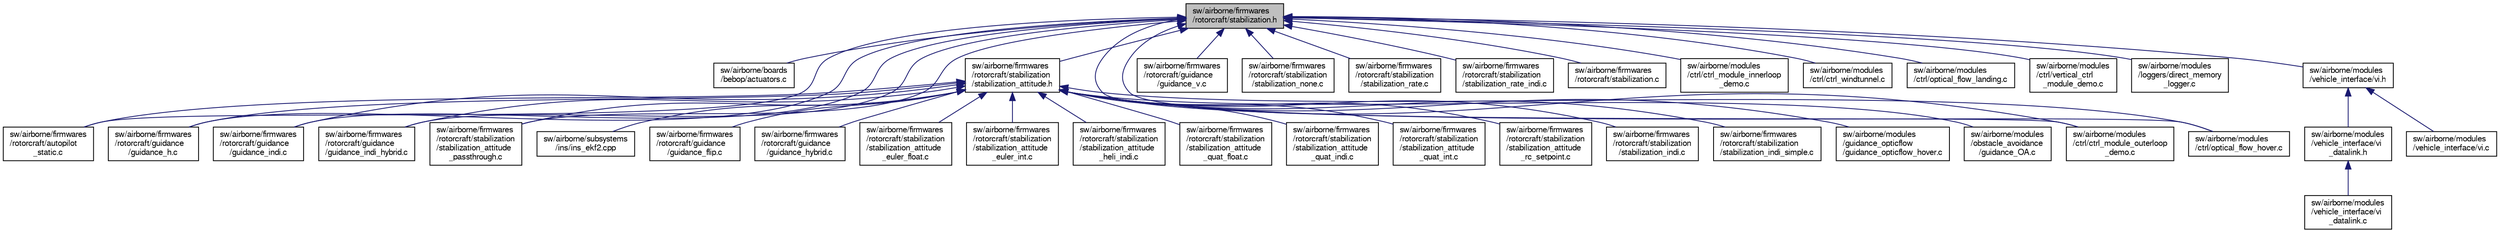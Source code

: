 digraph "sw/airborne/firmwares/rotorcraft/stabilization.h"
{
  edge [fontname="FreeSans",fontsize="10",labelfontname="FreeSans",labelfontsize="10"];
  node [fontname="FreeSans",fontsize="10",shape=record];
  Node1 [label="sw/airborne/firmwares\l/rotorcraft/stabilization.h",height=0.2,width=0.4,color="black", fillcolor="grey75", style="filled", fontcolor="black"];
  Node1 -> Node2 [dir="back",color="midnightblue",fontsize="10",style="solid",fontname="FreeSans"];
  Node2 [label="sw/airborne/boards\l/bebop/actuators.c",height=0.2,width=0.4,color="black", fillcolor="white", style="filled",URL="$boards_2bebop_2actuators_8c.html",tooltip="Actuator driver for the bebop and bebop 2. "];
  Node1 -> Node3 [dir="back",color="midnightblue",fontsize="10",style="solid",fontname="FreeSans"];
  Node3 [label="sw/airborne/firmwares\l/rotorcraft/autopilot\l_static.c",height=0.2,width=0.4,color="black", fillcolor="white", style="filled",URL="$rotorcraft_2autopilot__static_8c.html",tooltip="Static autopilot implementation. "];
  Node1 -> Node4 [dir="back",color="midnightblue",fontsize="10",style="solid",fontname="FreeSans"];
  Node4 [label="sw/airborne/firmwares\l/rotorcraft/guidance\l/guidance_h.c",height=0.2,width=0.4,color="black", fillcolor="white", style="filled",URL="$rotorcraft_2guidance_2guidance__h_8c.html",tooltip="Horizontal guidance for rotorcrafts. "];
  Node1 -> Node5 [dir="back",color="midnightblue",fontsize="10",style="solid",fontname="FreeSans"];
  Node5 [label="sw/airborne/firmwares\l/rotorcraft/guidance\l/guidance_indi.c",height=0.2,width=0.4,color="black", fillcolor="white", style="filled",URL="$guidance__indi_8c.html",tooltip="A guidance mode based on Incremental Nonlinear Dynamic Inversion. "];
  Node1 -> Node6 [dir="back",color="midnightblue",fontsize="10",style="solid",fontname="FreeSans"];
  Node6 [label="sw/airborne/firmwares\l/rotorcraft/guidance\l/guidance_indi_hybrid.c",height=0.2,width=0.4,color="black", fillcolor="white", style="filled",URL="$guidance__indi__hybrid_8c.html",tooltip="A guidance mode based on Incremental Nonlinear Dynamic Inversion Come to IROS2016 to learn more! ..."];
  Node1 -> Node7 [dir="back",color="midnightblue",fontsize="10",style="solid",fontname="FreeSans"];
  Node7 [label="sw/airborne/firmwares\l/rotorcraft/guidance\l/guidance_v.c",height=0.2,width=0.4,color="black", fillcolor="white", style="filled",URL="$rotorcraft_2guidance_2guidance__v_8c.html",tooltip="Vertical guidance for rotorcrafts. "];
  Node1 -> Node8 [dir="back",color="midnightblue",fontsize="10",style="solid",fontname="FreeSans"];
  Node8 [label="sw/airborne/firmwares\l/rotorcraft/stabilization\l/stabilization_attitude.h",height=0.2,width=0.4,color="black", fillcolor="white", style="filled",URL="$rotorcraft_2stabilization_2stabilization__attitude_8h.html",tooltip="General attitude stabilization interface for rotorcrafts. "];
  Node8 -> Node3 [dir="back",color="midnightblue",fontsize="10",style="solid",fontname="FreeSans"];
  Node8 -> Node9 [dir="back",color="midnightblue",fontsize="10",style="solid",fontname="FreeSans"];
  Node9 [label="sw/airborne/firmwares\l/rotorcraft/guidance\l/guidance_flip.c",height=0.2,width=0.4,color="black", fillcolor="white", style="filled",URL="$guidance__flip_8c.html",tooltip="Open Loop guidance for making a flip. "];
  Node8 -> Node4 [dir="back",color="midnightblue",fontsize="10",style="solid",fontname="FreeSans"];
  Node8 -> Node10 [dir="back",color="midnightblue",fontsize="10",style="solid",fontname="FreeSans"];
  Node10 [label="sw/airborne/firmwares\l/rotorcraft/guidance\l/guidance_hybrid.c",height=0.2,width=0.4,color="black", fillcolor="white", style="filled",URL="$guidance__hybrid_8c.html",tooltip="Guidance controllers (horizontal and vertical) for Hybrid UAV configurations. "];
  Node8 -> Node5 [dir="back",color="midnightblue",fontsize="10",style="solid",fontname="FreeSans"];
  Node8 -> Node6 [dir="back",color="midnightblue",fontsize="10",style="solid",fontname="FreeSans"];
  Node8 -> Node11 [dir="back",color="midnightblue",fontsize="10",style="solid",fontname="FreeSans"];
  Node11 [label="sw/airborne/firmwares\l/rotorcraft/stabilization\l/stabilization_attitude\l_euler_float.c",height=0.2,width=0.4,color="black", fillcolor="white", style="filled",URL="$stabilization__attitude__euler__float_8c.html",tooltip="Rotorcraft attitude stabilization in euler float version. "];
  Node8 -> Node12 [dir="back",color="midnightblue",fontsize="10",style="solid",fontname="FreeSans"];
  Node12 [label="sw/airborne/firmwares\l/rotorcraft/stabilization\l/stabilization_attitude\l_euler_int.c",height=0.2,width=0.4,color="black", fillcolor="white", style="filled",URL="$stabilization__attitude__euler__int_8c.html",tooltip="Rotorcraft attitude stabilization in euler int version. "];
  Node8 -> Node13 [dir="back",color="midnightblue",fontsize="10",style="solid",fontname="FreeSans"];
  Node13 [label="sw/airborne/firmwares\l/rotorcraft/stabilization\l/stabilization_attitude\l_heli_indi.c",height=0.2,width=0.4,color="black", fillcolor="white", style="filled",URL="$stabilization__attitude__heli__indi_8c.html",tooltip="Helicopter quaternion INDI attitude stabilization. "];
  Node8 -> Node14 [dir="back",color="midnightblue",fontsize="10",style="solid",fontname="FreeSans"];
  Node14 [label="sw/airborne/firmwares\l/rotorcraft/stabilization\l/stabilization_attitude\l_passthrough.c",height=0.2,width=0.4,color="black", fillcolor="white", style="filled",URL="$stabilization__attitude__passthrough_8c.html",tooltip="passthrough attitude stabilization "];
  Node8 -> Node15 [dir="back",color="midnightblue",fontsize="10",style="solid",fontname="FreeSans"];
  Node15 [label="sw/airborne/firmwares\l/rotorcraft/stabilization\l/stabilization_attitude\l_quat_float.c",height=0.2,width=0.4,color="black", fillcolor="white", style="filled",URL="$stabilization__attitude__quat__float_8c.html",tooltip="Quaternion attitude stabilization (floating point). "];
  Node8 -> Node16 [dir="back",color="midnightblue",fontsize="10",style="solid",fontname="FreeSans"];
  Node16 [label="sw/airborne/firmwares\l/rotorcraft/stabilization\l/stabilization_attitude\l_quat_indi.c",height=0.2,width=0.4,color="black", fillcolor="white", style="filled",URL="$stabilization__attitude__quat__indi_8c.html",tooltip="MAVLab Delft University of Technology This control algorithm is Incremental Nonlinear Dynamic Inversi..."];
  Node8 -> Node17 [dir="back",color="midnightblue",fontsize="10",style="solid",fontname="FreeSans"];
  Node17 [label="sw/airborne/firmwares\l/rotorcraft/stabilization\l/stabilization_attitude\l_quat_int.c",height=0.2,width=0.4,color="black", fillcolor="white", style="filled",URL="$stabilization__attitude__quat__int_8c.html",tooltip="Rotorcraft quaternion attitude stabilization. "];
  Node8 -> Node18 [dir="back",color="midnightblue",fontsize="10",style="solid",fontname="FreeSans"];
  Node18 [label="sw/airborne/firmwares\l/rotorcraft/stabilization\l/stabilization_attitude\l_rc_setpoint.c",height=0.2,width=0.4,color="black", fillcolor="white", style="filled",URL="$stabilization__attitude__rc__setpoint_8c.html",tooltip="Read an attitude setpoint from the RC. "];
  Node8 -> Node19 [dir="back",color="midnightblue",fontsize="10",style="solid",fontname="FreeSans"];
  Node19 [label="sw/airborne/firmwares\l/rotorcraft/stabilization\l/stabilization_indi.c",height=0.2,width=0.4,color="black", fillcolor="white", style="filled",URL="$stabilization__indi_8c.html"];
  Node8 -> Node20 [dir="back",color="midnightblue",fontsize="10",style="solid",fontname="FreeSans"];
  Node20 [label="sw/airborne/firmwares\l/rotorcraft/stabilization\l/stabilization_indi_simple.c",height=0.2,width=0.4,color="black", fillcolor="white", style="filled",URL="$stabilization__indi__simple_8c.html"];
  Node8 -> Node21 [dir="back",color="midnightblue",fontsize="10",style="solid",fontname="FreeSans"];
  Node21 [label="sw/airborne/modules\l/ctrl/ctrl_module_outerloop\l_demo.c",height=0.2,width=0.4,color="black", fillcolor="white", style="filled",URL="$ctrl__module__outerloop__demo_8c.html",tooltip="example empty controller "];
  Node8 -> Node22 [dir="back",color="midnightblue",fontsize="10",style="solid",fontname="FreeSans"];
  Node22 [label="sw/airborne/modules\l/ctrl/optical_flow_hover.c",height=0.2,width=0.4,color="black", fillcolor="white", style="filled",URL="$optical__flow__hover_8c.html"];
  Node8 -> Node23 [dir="back",color="midnightblue",fontsize="10",style="solid",fontname="FreeSans"];
  Node23 [label="sw/airborne/modules\l/guidance_opticflow\l/guidance_opticflow_hover.c",height=0.2,width=0.4,color="black", fillcolor="white", style="filled",URL="$guidance__opticflow__hover_8c.html",tooltip="Optical-flow based control for Linux based systems. "];
  Node8 -> Node24 [dir="back",color="midnightblue",fontsize="10",style="solid",fontname="FreeSans"];
  Node24 [label="sw/airborne/modules\l/obstacle_avoidance\l/guidance_OA.c",height=0.2,width=0.4,color="black", fillcolor="white", style="filled",URL="$guidance__OA_8c.html",tooltip="Guidance for the obstacle avoidance methods. "];
  Node8 -> Node25 [dir="back",color="midnightblue",fontsize="10",style="solid",fontname="FreeSans"];
  Node25 [label="sw/airborne/subsystems\l/ins/ins_ekf2.cpp",height=0.2,width=0.4,color="black", fillcolor="white", style="filled",URL="$ins__ekf2_8cpp.html",tooltip="INS based in the EKF2 of PX4. "];
  Node1 -> Node14 [dir="back",color="midnightblue",fontsize="10",style="solid",fontname="FreeSans"];
  Node1 -> Node26 [dir="back",color="midnightblue",fontsize="10",style="solid",fontname="FreeSans"];
  Node26 [label="sw/airborne/firmwares\l/rotorcraft/stabilization\l/stabilization_none.c",height=0.2,width=0.4,color="black", fillcolor="white", style="filled",URL="$stabilization__none_8c.html",tooltip="Dummy stabilization for rotorcrafts. "];
  Node1 -> Node27 [dir="back",color="midnightblue",fontsize="10",style="solid",fontname="FreeSans"];
  Node27 [label="sw/airborne/firmwares\l/rotorcraft/stabilization\l/stabilization_rate.c",height=0.2,width=0.4,color="black", fillcolor="white", style="filled",URL="$stabilization__rate_8c.html",tooltip="Rate stabilization for rotorcrafts. "];
  Node1 -> Node28 [dir="back",color="midnightblue",fontsize="10",style="solid",fontname="FreeSans"];
  Node28 [label="sw/airborne/firmwares\l/rotorcraft/stabilization\l/stabilization_rate_indi.c",height=0.2,width=0.4,color="black", fillcolor="white", style="filled",URL="$stabilization__rate__indi_8c.html",tooltip="Rate stabilization for rotorcrafts based on INDI by Ewoud Smeur. "];
  Node1 -> Node29 [dir="back",color="midnightblue",fontsize="10",style="solid",fontname="FreeSans"];
  Node29 [label="sw/airborne/firmwares\l/rotorcraft/stabilization.c",height=0.2,width=0.4,color="black", fillcolor="white", style="filled",URL="$stabilization_8c.html",tooltip="General stabilization interface for rotorcrafts. "];
  Node1 -> Node30 [dir="back",color="midnightblue",fontsize="10",style="solid",fontname="FreeSans"];
  Node30 [label="sw/airborne/modules\l/ctrl/ctrl_module_innerloop\l_demo.c",height=0.2,width=0.4,color="black", fillcolor="white", style="filled",URL="$ctrl__module__innerloop__demo_8c.html",tooltip="example empty controller "];
  Node1 -> Node21 [dir="back",color="midnightblue",fontsize="10",style="solid",fontname="FreeSans"];
  Node1 -> Node31 [dir="back",color="midnightblue",fontsize="10",style="solid",fontname="FreeSans"];
  Node31 [label="sw/airborne/modules\l/ctrl/ctrl_windtunnel.c",height=0.2,width=0.4,color="black", fillcolor="white", style="filled",URL="$ctrl__windtunnel_8c.html",tooltip="Windtunnel automatic step controller. "];
  Node1 -> Node22 [dir="back",color="midnightblue",fontsize="10",style="solid",fontname="FreeSans"];
  Node1 -> Node32 [dir="back",color="midnightblue",fontsize="10",style="solid",fontname="FreeSans"];
  Node32 [label="sw/airborne/modules\l/ctrl/optical_flow_landing.c",height=0.2,width=0.4,color="black", fillcolor="white", style="filled",URL="$optical__flow__landing_8c.html",tooltip="This module implements optical flow landings in which the divergence is kept constant. "];
  Node1 -> Node33 [dir="back",color="midnightblue",fontsize="10",style="solid",fontname="FreeSans"];
  Node33 [label="sw/airborne/modules\l/ctrl/vertical_ctrl\l_module_demo.c",height=0.2,width=0.4,color="black", fillcolor="white", style="filled",URL="$vertical__ctrl__module__demo_8c.html",tooltip="example vertical controller "];
  Node1 -> Node34 [dir="back",color="midnightblue",fontsize="10",style="solid",fontname="FreeSans"];
  Node34 [label="sw/airborne/modules\l/loggers/direct_memory\l_logger.c",height=0.2,width=0.4,color="black", fillcolor="white", style="filled",URL="$direct__memory__logger_8c.html",tooltip="Write logs directly to flash memory chips. "];
  Node1 -> Node35 [dir="back",color="midnightblue",fontsize="10",style="solid",fontname="FreeSans"];
  Node35 [label="sw/airborne/modules\l/vehicle_interface/vi.h",height=0.2,width=0.4,color="black", fillcolor="white", style="filled",URL="$vi_8h.html"];
  Node35 -> Node36 [dir="back",color="midnightblue",fontsize="10",style="solid",fontname="FreeSans"];
  Node36 [label="sw/airborne/modules\l/vehicle_interface/vi.c",height=0.2,width=0.4,color="black", fillcolor="white", style="filled",URL="$vi_8c.html"];
  Node35 -> Node37 [dir="back",color="midnightblue",fontsize="10",style="solid",fontname="FreeSans"];
  Node37 [label="sw/airborne/modules\l/vehicle_interface/vi\l_datalink.h",height=0.2,width=0.4,color="black", fillcolor="white", style="filled",URL="$vi__datalink_8h.html"];
  Node37 -> Node38 [dir="back",color="midnightblue",fontsize="10",style="solid",fontname="FreeSans"];
  Node38 [label="sw/airborne/modules\l/vehicle_interface/vi\l_datalink.c",height=0.2,width=0.4,color="black", fillcolor="white", style="filled",URL="$vi__datalink_8c.html"];
}
